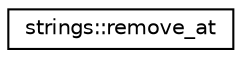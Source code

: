 digraph "Graphical Class Hierarchy"
{
 // LATEX_PDF_SIZE
  edge [fontname="Helvetica",fontsize="10",labelfontname="Helvetica",labelfontsize="10"];
  node [fontname="Helvetica",fontsize="10",shape=record];
  rankdir="LR";
  Node0 [label="strings::remove_at",height=0.2,width=0.4,color="black", fillcolor="white", style="filled",URL="$interfacestrings_1_1remove__at.html",tooltip="Removes the specified number of characters from the string at the specified location."];
}
